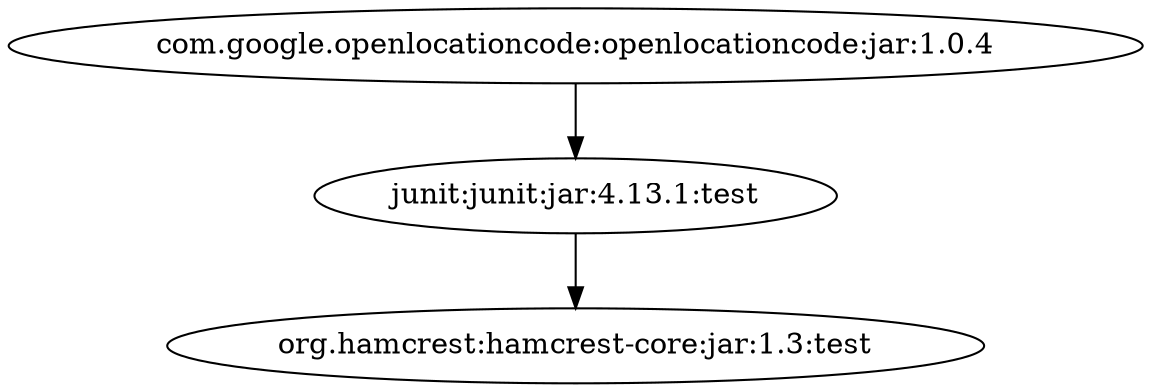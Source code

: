 digraph java {
	"com.google.openlocationcode:openlocationcode:jar:1.0.4" -> "junit:junit:jar:4.13.1:test" ; 
	"junit:junit:jar:4.13.1:test" -> "org.hamcrest:hamcrest-core:jar:1.3:test" ; 
}
